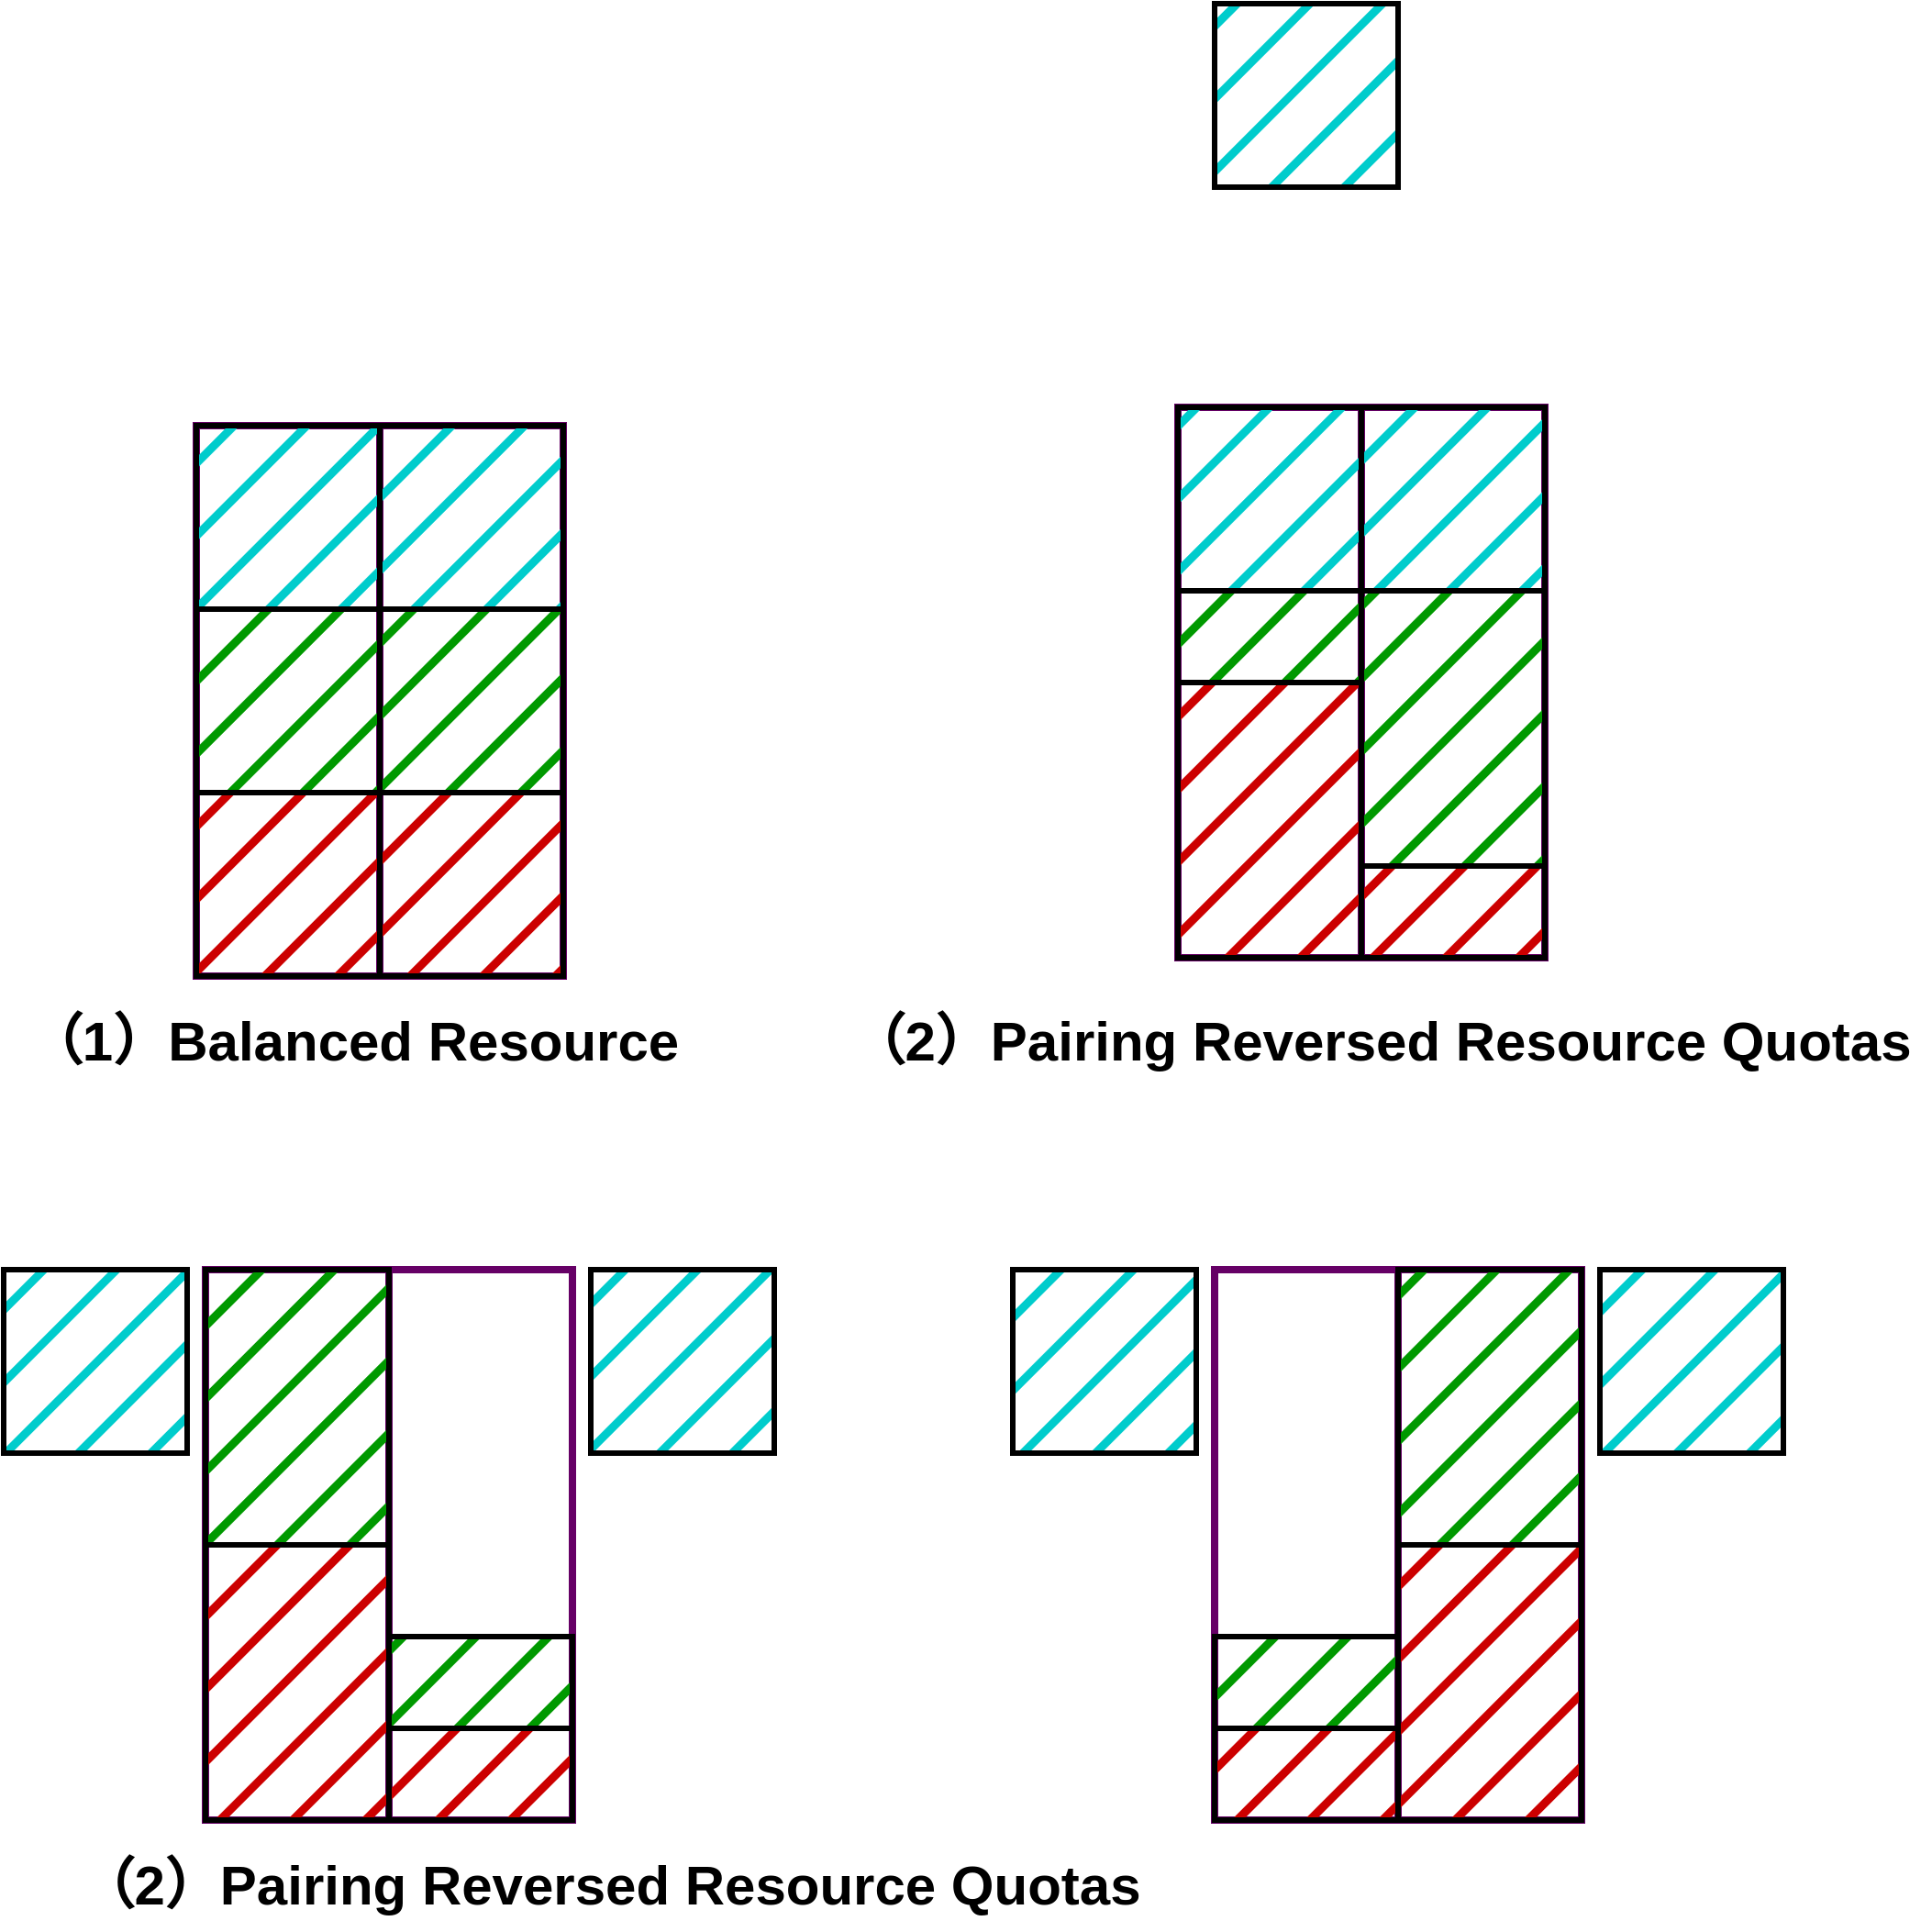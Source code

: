 <mxfile version="20.2.3" type="device"><diagram id="lxNsArbslhgSCo1whtgx" name="第 1 页"><mxGraphModel dx="4293" dy="2657" grid="1" gridSize="10" guides="1" tooltips="1" connect="1" arrows="1" fold="1" page="1" pageScale="1" pageWidth="827" pageHeight="1169" math="0" shadow="0"><root><mxCell id="0"/><mxCell id="1" parent="0"/><mxCell id="G78l78Lv8ubUiq76OUQ1-26" value="" style="rounded=0;whiteSpace=wrap;html=1;strokeWidth=4;fillColor=none;strokeColor=#660066;" vertex="1" parent="1"><mxGeometry x="105" width="100" height="300" as="geometry"/></mxCell><mxCell id="G78l78Lv8ubUiq76OUQ1-24" value="" style="rounded=0;whiteSpace=wrap;html=1;strokeWidth=4;fillColor=none;strokeColor=#660066;" vertex="1" parent="1"><mxGeometry x="205" y="-8.882e-16" width="100" height="300" as="geometry"/></mxCell><mxCell id="G78l78Lv8ubUiq76OUQ1-22" value="" style="rounded=0;whiteSpace=wrap;html=1;strokeWidth=3;fillColor=#CC0000;fontColor=#000000;strokeColor=default;fillStyle=hatch;container=0;fontStyle=1;fontFamily=Arail;fontSize=40;" vertex="1" parent="1"><mxGeometry x="205" y="200" width="100" height="100" as="geometry"/></mxCell><mxCell id="G78l78Lv8ubUiq76OUQ1-23" value="" style="rounded=0;whiteSpace=wrap;html=1;strokeWidth=3;fillColor=#00CCCC;fontColor=#000000;strokeColor=default;fillStyle=hatch;container=0;fontStyle=1;fontFamily=Arail;fontSize=40;gradientColor=none;" vertex="1" parent="1"><mxGeometry x="105" width="100" height="100" as="geometry"/></mxCell><mxCell id="G78l78Lv8ubUiq76OUQ1-25" value="" style="rounded=0;whiteSpace=wrap;html=1;strokeWidth=3;fillColor=#CC0000;fontColor=#000000;strokeColor=default;fillStyle=hatch;container=0;fontStyle=1;fontFamily=Arail;fontSize=40;gradientColor=none;" vertex="1" parent="1"><mxGeometry x="105" y="200" width="100" height="100" as="geometry"/></mxCell><mxCell id="G78l78Lv8ubUiq76OUQ1-27" value="&lt;font&gt;（1）Balanced Resource&lt;/font&gt;" style="text;html=1;align=center;verticalAlign=middle;resizable=0;points=[];autosize=1;strokeColor=none;fillColor=none;fontColor=#000000;fontSize=30;fontStyle=1" vertex="1" parent="1"><mxGeometry y="310" width="380" height="50" as="geometry"/></mxCell><mxCell id="G78l78Lv8ubUiq76OUQ1-28" value="&lt;font color=&quot;#000000&quot;&gt;（2）Pairing Reversed Resource Quotas&lt;/font&gt;" style="text;html=1;align=center;verticalAlign=middle;resizable=0;points=[];autosize=1;strokeColor=none;fillColor=none;fontColor=#FF0000;fontSize=30;fontStyle=1" vertex="1" parent="1"><mxGeometry x="30" y="770" width="600" height="50" as="geometry"/></mxCell><mxCell id="G78l78Lv8ubUiq76OUQ1-57" value="" style="rounded=0;whiteSpace=wrap;html=1;strokeWidth=3;fillColor=#00CCCC;fontColor=#000000;strokeColor=default;fillStyle=hatch;container=0;fontStyle=1;fontFamily=Arail;fontSize=40;gradientColor=none;" vertex="1" parent="1"><mxGeometry x="205" width="100" height="100" as="geometry"/></mxCell><mxCell id="G78l78Lv8ubUiq76OUQ1-58" value="" style="rounded=0;whiteSpace=wrap;html=1;strokeWidth=4;fillColor=none;strokeColor=#660066;" vertex="1" parent="1"><mxGeometry x="110" y="460" width="100" height="300" as="geometry"/></mxCell><mxCell id="G78l78Lv8ubUiq76OUQ1-59" value="" style="rounded=0;whiteSpace=wrap;html=1;strokeWidth=4;fillColor=none;strokeColor=#660066;" vertex="1" parent="1"><mxGeometry x="210" y="460" width="100" height="300" as="geometry"/></mxCell><mxCell id="G78l78Lv8ubUiq76OUQ1-60" value="" style="rounded=0;whiteSpace=wrap;html=1;strokeWidth=3;fillColor=#CC0000;fontColor=#000000;strokeColor=default;fillStyle=hatch;container=0;fontStyle=1;fontFamily=Arail;fontSize=40;" vertex="1" parent="1"><mxGeometry x="210" y="710" width="100" height="50" as="geometry"/></mxCell><mxCell id="G78l78Lv8ubUiq76OUQ1-61" value="" style="rounded=0;whiteSpace=wrap;html=1;strokeWidth=3;fillColor=#00CCCC;fontColor=#000000;strokeColor=default;fillStyle=hatch;container=0;fontStyle=1;fontFamily=Arail;fontSize=40;gradientColor=none;" vertex="1" parent="1"><mxGeometry y="460" width="100" height="100" as="geometry"/></mxCell><mxCell id="G78l78Lv8ubUiq76OUQ1-62" value="" style="rounded=0;whiteSpace=wrap;html=1;strokeWidth=3;fillColor=#CC0000;fontColor=#000000;strokeColor=default;fillStyle=hatch;container=0;fontStyle=1;fontFamily=Arail;fontSize=40;gradientColor=none;" vertex="1" parent="1"><mxGeometry x="110" y="610" width="100" height="150" as="geometry"/></mxCell><mxCell id="G78l78Lv8ubUiq76OUQ1-80" value="" style="rounded=0;whiteSpace=wrap;html=1;strokeWidth=4;fillColor=none;strokeColor=#660066;" vertex="1" parent="1"><mxGeometry x="660" y="460" width="100" height="300" as="geometry"/></mxCell><mxCell id="G78l78Lv8ubUiq76OUQ1-81" value="" style="rounded=0;whiteSpace=wrap;html=1;strokeWidth=4;fillColor=none;strokeColor=#660066;" vertex="1" parent="1"><mxGeometry x="760" y="460" width="100" height="300" as="geometry"/></mxCell><mxCell id="G78l78Lv8ubUiq76OUQ1-82" value="" style="rounded=0;whiteSpace=wrap;html=1;strokeWidth=3;fillColor=#CC0000;fontColor=#000000;strokeColor=default;fillStyle=hatch;container=0;fontStyle=1;fontFamily=Arail;fontSize=40;" vertex="1" parent="1"><mxGeometry x="760" y="610" width="100" height="150" as="geometry"/></mxCell><mxCell id="G78l78Lv8ubUiq76OUQ1-83" value="" style="rounded=0;whiteSpace=wrap;html=1;strokeWidth=3;fillColor=#009900;fontColor=#000000;strokeColor=default;fillStyle=hatch;container=0;fontStyle=1;fontFamily=Arail;fontSize=40;gradientColor=none;" vertex="1" parent="1"><mxGeometry x="660" y="660" width="100" height="50" as="geometry"/></mxCell><mxCell id="G78l78Lv8ubUiq76OUQ1-84" value="" style="rounded=0;whiteSpace=wrap;html=1;strokeWidth=3;fillColor=#CC0000;fontColor=#000000;strokeColor=default;fillStyle=hatch;container=0;fontStyle=1;fontFamily=Arail;fontSize=40;gradientColor=none;" vertex="1" parent="1"><mxGeometry x="660" y="710" width="100" height="50" as="geometry"/></mxCell><mxCell id="G78l78Lv8ubUiq76OUQ1-85" value="" style="rounded=0;whiteSpace=wrap;html=1;strokeWidth=3;fillColor=#009900;fontColor=#000000;strokeColor=default;fillStyle=hatch;container=0;fontStyle=1;fontFamily=Arail;fontSize=40;gradientColor=none;" vertex="1" parent="1"><mxGeometry x="760" y="460" width="100" height="150" as="geometry"/></mxCell><mxCell id="G78l78Lv8ubUiq76OUQ1-86" value="&lt;font color=&quot;#000000&quot;&gt;（2）Pairing Reversed Resource Quotas&lt;/font&gt;" style="text;html=1;align=center;verticalAlign=middle;resizable=0;points=[];autosize=1;strokeColor=none;fillColor=none;fontColor=#FF0000;fontSize=30;fontStyle=1" vertex="1" parent="1"><mxGeometry x="450" y="310" width="600" height="50" as="geometry"/></mxCell><mxCell id="G78l78Lv8ubUiq76OUQ1-87" value="" style="rounded=0;whiteSpace=wrap;html=1;strokeWidth=4;fillColor=none;strokeColor=#660066;" vertex="1" parent="1"><mxGeometry x="640" y="-10" width="100" height="300" as="geometry"/></mxCell><mxCell id="G78l78Lv8ubUiq76OUQ1-88" value="" style="rounded=0;whiteSpace=wrap;html=1;strokeWidth=4;fillColor=none;strokeColor=#660066;" vertex="1" parent="1"><mxGeometry x="740" y="-10" width="100" height="300" as="geometry"/></mxCell><mxCell id="G78l78Lv8ubUiq76OUQ1-89" value="" style="rounded=0;whiteSpace=wrap;html=1;strokeWidth=3;fillColor=#CC0000;fontColor=#000000;strokeColor=default;fillStyle=hatch;container=0;fontStyle=1;fontFamily=Arail;fontSize=40;" vertex="1" parent="1"><mxGeometry x="740" y="240" width="100" height="50" as="geometry"/></mxCell><mxCell id="G78l78Lv8ubUiq76OUQ1-90" value="" style="rounded=0;whiteSpace=wrap;html=1;strokeWidth=3;fillColor=#009900;fontColor=#000000;strokeColor=default;fillStyle=hatch;container=0;fontStyle=1;fontFamily=Arail;fontSize=40;gradientColor=none;" vertex="1" parent="1"><mxGeometry x="640" y="90" width="100" height="50" as="geometry"/></mxCell><mxCell id="G78l78Lv8ubUiq76OUQ1-91" value="" style="rounded=0;whiteSpace=wrap;html=1;strokeWidth=3;fillColor=#CC0000;fontColor=#000000;strokeColor=default;fillStyle=hatch;container=0;fontStyle=1;fontFamily=Arail;fontSize=40;gradientColor=none;" vertex="1" parent="1"><mxGeometry x="640" y="140" width="100" height="150" as="geometry"/></mxCell><mxCell id="G78l78Lv8ubUiq76OUQ1-98" value="" style="rounded=0;whiteSpace=wrap;html=1;strokeWidth=3;fillColor=#009900;fontColor=#000000;strokeColor=default;fillStyle=hatch;container=0;fontStyle=1;fontFamily=Arail;fontSize=40;gradientColor=none;" vertex="1" parent="1"><mxGeometry x="740" y="90" width="100" height="150" as="geometry"/></mxCell><mxCell id="G78l78Lv8ubUiq76OUQ1-100" value="" style="rounded=0;whiteSpace=wrap;html=1;strokeWidth=3;fillColor=#009900;fontColor=#000000;strokeColor=default;fillStyle=hatch;container=0;fontStyle=1;fontFamily=Arail;fontSize=40;gradientColor=none;" vertex="1" parent="1"><mxGeometry x="105" y="100" width="100" height="100" as="geometry"/></mxCell><mxCell id="G78l78Lv8ubUiq76OUQ1-101" value="" style="rounded=0;whiteSpace=wrap;html=1;strokeWidth=3;fillColor=#009900;fontColor=#000000;strokeColor=default;fillStyle=hatch;container=0;fontStyle=1;fontFamily=Arail;fontSize=40;gradientColor=none;" vertex="1" parent="1"><mxGeometry x="205" y="100" width="100" height="100" as="geometry"/></mxCell><mxCell id="G78l78Lv8ubUiq76OUQ1-102" value="" style="rounded=0;whiteSpace=wrap;html=1;strokeWidth=3;fillColor=#009900;fontColor=#000000;strokeColor=default;fillStyle=hatch;container=0;fontStyle=1;fontFamily=Arail;fontSize=40;gradientColor=none;" vertex="1" parent="1"><mxGeometry x="110" y="460" width="100" height="150" as="geometry"/></mxCell><mxCell id="G78l78Lv8ubUiq76OUQ1-103" value="" style="rounded=0;whiteSpace=wrap;html=1;strokeWidth=3;fillColor=#009900;fontColor=#000000;strokeColor=default;fillStyle=hatch;container=0;fontStyle=1;fontFamily=Arail;fontSize=40;gradientColor=none;" vertex="1" parent="1"><mxGeometry x="210" y="660" width="100" height="50" as="geometry"/></mxCell><mxCell id="G78l78Lv8ubUiq76OUQ1-104" value="" style="rounded=0;whiteSpace=wrap;html=1;strokeWidth=3;fillColor=#00CCCC;fontColor=#000000;strokeColor=default;fillStyle=hatch;container=0;fontStyle=1;fontFamily=Arail;fontSize=40;gradientColor=none;" vertex="1" parent="1"><mxGeometry x="660" y="-230" width="100" height="100" as="geometry"/></mxCell><mxCell id="G78l78Lv8ubUiq76OUQ1-105" value="" style="rounded=0;whiteSpace=wrap;html=1;strokeWidth=3;fillColor=#00CCCC;fontColor=#000000;strokeColor=default;fillStyle=hatch;container=0;fontStyle=1;fontFamily=Arail;fontSize=40;gradientColor=none;" vertex="1" parent="1"><mxGeometry x="550" y="460" width="100" height="100" as="geometry"/></mxCell><mxCell id="G78l78Lv8ubUiq76OUQ1-106" value="" style="rounded=0;whiteSpace=wrap;html=1;strokeWidth=3;fillColor=#00CCCC;fontColor=#000000;strokeColor=default;fillStyle=hatch;container=0;fontStyle=1;fontFamily=Arail;fontSize=40;gradientColor=none;" vertex="1" parent="1"><mxGeometry x="870" y="460" width="100" height="100" as="geometry"/></mxCell><mxCell id="G78l78Lv8ubUiq76OUQ1-107" value="" style="rounded=0;whiteSpace=wrap;html=1;strokeWidth=3;fillColor=#00CCCC;fontColor=#000000;strokeColor=default;fillStyle=hatch;container=0;fontStyle=1;fontFamily=Arail;fontSize=40;gradientColor=none;" vertex="1" parent="1"><mxGeometry x="640" y="-10" width="100" height="100" as="geometry"/></mxCell><mxCell id="G78l78Lv8ubUiq76OUQ1-108" value="" style="rounded=0;whiteSpace=wrap;html=1;strokeWidth=3;fillColor=#00CCCC;fontColor=#000000;strokeColor=default;fillStyle=hatch;container=0;fontStyle=1;fontFamily=Arail;fontSize=40;gradientColor=none;" vertex="1" parent="1"><mxGeometry x="740" y="-10" width="100" height="100" as="geometry"/></mxCell><mxCell id="G78l78Lv8ubUiq76OUQ1-109" value="" style="rounded=0;whiteSpace=wrap;html=1;strokeWidth=3;fillColor=#00CCCC;fontColor=#000000;strokeColor=default;fillStyle=hatch;container=0;fontStyle=1;fontFamily=Arail;fontSize=40;gradientColor=none;" vertex="1" parent="1"><mxGeometry x="320" y="460" width="100" height="100" as="geometry"/></mxCell></root></mxGraphModel></diagram></mxfile>